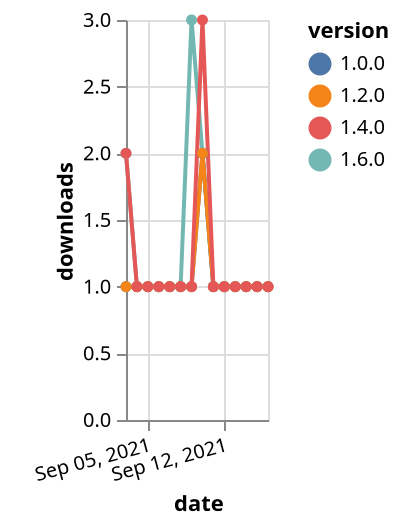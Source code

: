{"$schema": "https://vega.github.io/schema/vega-lite/v5.json", "description": "A simple bar chart with embedded data.", "data": {"values": [{"date": "2021-09-03", "total": 124, "delta": 2, "version": "1.6.0"}, {"date": "2021-09-04", "total": 125, "delta": 1, "version": "1.6.0"}, {"date": "2021-09-05", "total": 126, "delta": 1, "version": "1.6.0"}, {"date": "2021-09-06", "total": 127, "delta": 1, "version": "1.6.0"}, {"date": "2021-09-07", "total": 128, "delta": 1, "version": "1.6.0"}, {"date": "2021-09-08", "total": 129, "delta": 1, "version": "1.6.0"}, {"date": "2021-09-09", "total": 132, "delta": 3, "version": "1.6.0"}, {"date": "2021-09-10", "total": 134, "delta": 2, "version": "1.6.0"}, {"date": "2021-09-11", "total": 135, "delta": 1, "version": "1.6.0"}, {"date": "2021-09-12", "total": 136, "delta": 1, "version": "1.6.0"}, {"date": "2021-09-13", "total": 137, "delta": 1, "version": "1.6.0"}, {"date": "2021-09-14", "total": 138, "delta": 1, "version": "1.6.0"}, {"date": "2021-09-15", "total": 139, "delta": 1, "version": "1.6.0"}, {"date": "2021-09-16", "total": 140, "delta": 1, "version": "1.6.0"}, {"date": "2021-09-03", "total": 191, "delta": 1, "version": "1.0.0"}, {"date": "2021-09-04", "total": 192, "delta": 1, "version": "1.0.0"}, {"date": "2021-09-05", "total": 193, "delta": 1, "version": "1.0.0"}, {"date": "2021-09-06", "total": 194, "delta": 1, "version": "1.0.0"}, {"date": "2021-09-07", "total": 195, "delta": 1, "version": "1.0.0"}, {"date": "2021-09-08", "total": 196, "delta": 1, "version": "1.0.0"}, {"date": "2021-09-09", "total": 197, "delta": 1, "version": "1.0.0"}, {"date": "2021-09-10", "total": 199, "delta": 2, "version": "1.0.0"}, {"date": "2021-09-11", "total": 200, "delta": 1, "version": "1.0.0"}, {"date": "2021-09-12", "total": 201, "delta": 1, "version": "1.0.0"}, {"date": "2021-09-13", "total": 202, "delta": 1, "version": "1.0.0"}, {"date": "2021-09-14", "total": 203, "delta": 1, "version": "1.0.0"}, {"date": "2021-09-15", "total": 204, "delta": 1, "version": "1.0.0"}, {"date": "2021-09-16", "total": 205, "delta": 1, "version": "1.0.0"}, {"date": "2021-09-03", "total": 172, "delta": 1, "version": "1.2.0"}, {"date": "2021-09-04", "total": 173, "delta": 1, "version": "1.2.0"}, {"date": "2021-09-05", "total": 174, "delta": 1, "version": "1.2.0"}, {"date": "2021-09-06", "total": 175, "delta": 1, "version": "1.2.0"}, {"date": "2021-09-07", "total": 176, "delta": 1, "version": "1.2.0"}, {"date": "2021-09-08", "total": 177, "delta": 1, "version": "1.2.0"}, {"date": "2021-09-09", "total": 178, "delta": 1, "version": "1.2.0"}, {"date": "2021-09-10", "total": 180, "delta": 2, "version": "1.2.0"}, {"date": "2021-09-11", "total": 181, "delta": 1, "version": "1.2.0"}, {"date": "2021-09-12", "total": 182, "delta": 1, "version": "1.2.0"}, {"date": "2021-09-13", "total": 183, "delta": 1, "version": "1.2.0"}, {"date": "2021-09-14", "total": 184, "delta": 1, "version": "1.2.0"}, {"date": "2021-09-15", "total": 185, "delta": 1, "version": "1.2.0"}, {"date": "2021-09-16", "total": 186, "delta": 1, "version": "1.2.0"}, {"date": "2021-09-03", "total": 207, "delta": 2, "version": "1.4.0"}, {"date": "2021-09-04", "total": 208, "delta": 1, "version": "1.4.0"}, {"date": "2021-09-05", "total": 209, "delta": 1, "version": "1.4.0"}, {"date": "2021-09-06", "total": 210, "delta": 1, "version": "1.4.0"}, {"date": "2021-09-07", "total": 211, "delta": 1, "version": "1.4.0"}, {"date": "2021-09-08", "total": 212, "delta": 1, "version": "1.4.0"}, {"date": "2021-09-09", "total": 213, "delta": 1, "version": "1.4.0"}, {"date": "2021-09-10", "total": 216, "delta": 3, "version": "1.4.0"}, {"date": "2021-09-11", "total": 217, "delta": 1, "version": "1.4.0"}, {"date": "2021-09-12", "total": 218, "delta": 1, "version": "1.4.0"}, {"date": "2021-09-13", "total": 219, "delta": 1, "version": "1.4.0"}, {"date": "2021-09-14", "total": 220, "delta": 1, "version": "1.4.0"}, {"date": "2021-09-15", "total": 221, "delta": 1, "version": "1.4.0"}, {"date": "2021-09-16", "total": 222, "delta": 1, "version": "1.4.0"}]}, "width": "container", "mark": {"type": "line", "point": {"filled": true}}, "encoding": {"x": {"field": "date", "type": "temporal", "timeUnit": "yearmonthdate", "title": "date", "axis": {"labelAngle": -15}}, "y": {"field": "delta", "type": "quantitative", "title": "downloads"}, "color": {"field": "version", "type": "nominal"}, "tooltip": {"field": "delta"}}}